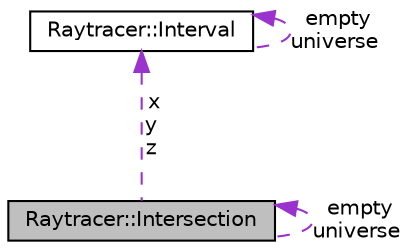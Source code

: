 digraph "Raytracer::Intersection"
{
 // LATEX_PDF_SIZE
  edge [fontname="Helvetica",fontsize="10",labelfontname="Helvetica",labelfontsize="10"];
  node [fontname="Helvetica",fontsize="10",shape=record];
  Node1 [label="Raytracer::Intersection",height=0.2,width=0.4,color="black", fillcolor="grey75", style="filled", fontcolor="black",tooltip="Class representing an intersection in 3D space."];
  Node1 -> Node1 [dir="back",color="darkorchid3",fontsize="10",style="dashed",label=" empty\nuniverse" ,fontname="Helvetica"];
  Node2 -> Node1 [dir="back",color="darkorchid3",fontsize="10",style="dashed",label=" x\ny\nz" ,fontname="Helvetica"];
  Node2 [label="Raytracer::Interval",height=0.2,width=0.4,color="black", fillcolor="white", style="filled",URL="$classRaytracer_1_1Interval.html",tooltip="A class that represents an interval on the real number line."];
  Node2 -> Node2 [dir="back",color="darkorchid3",fontsize="10",style="dashed",label=" empty\nuniverse" ,fontname="Helvetica"];
}
